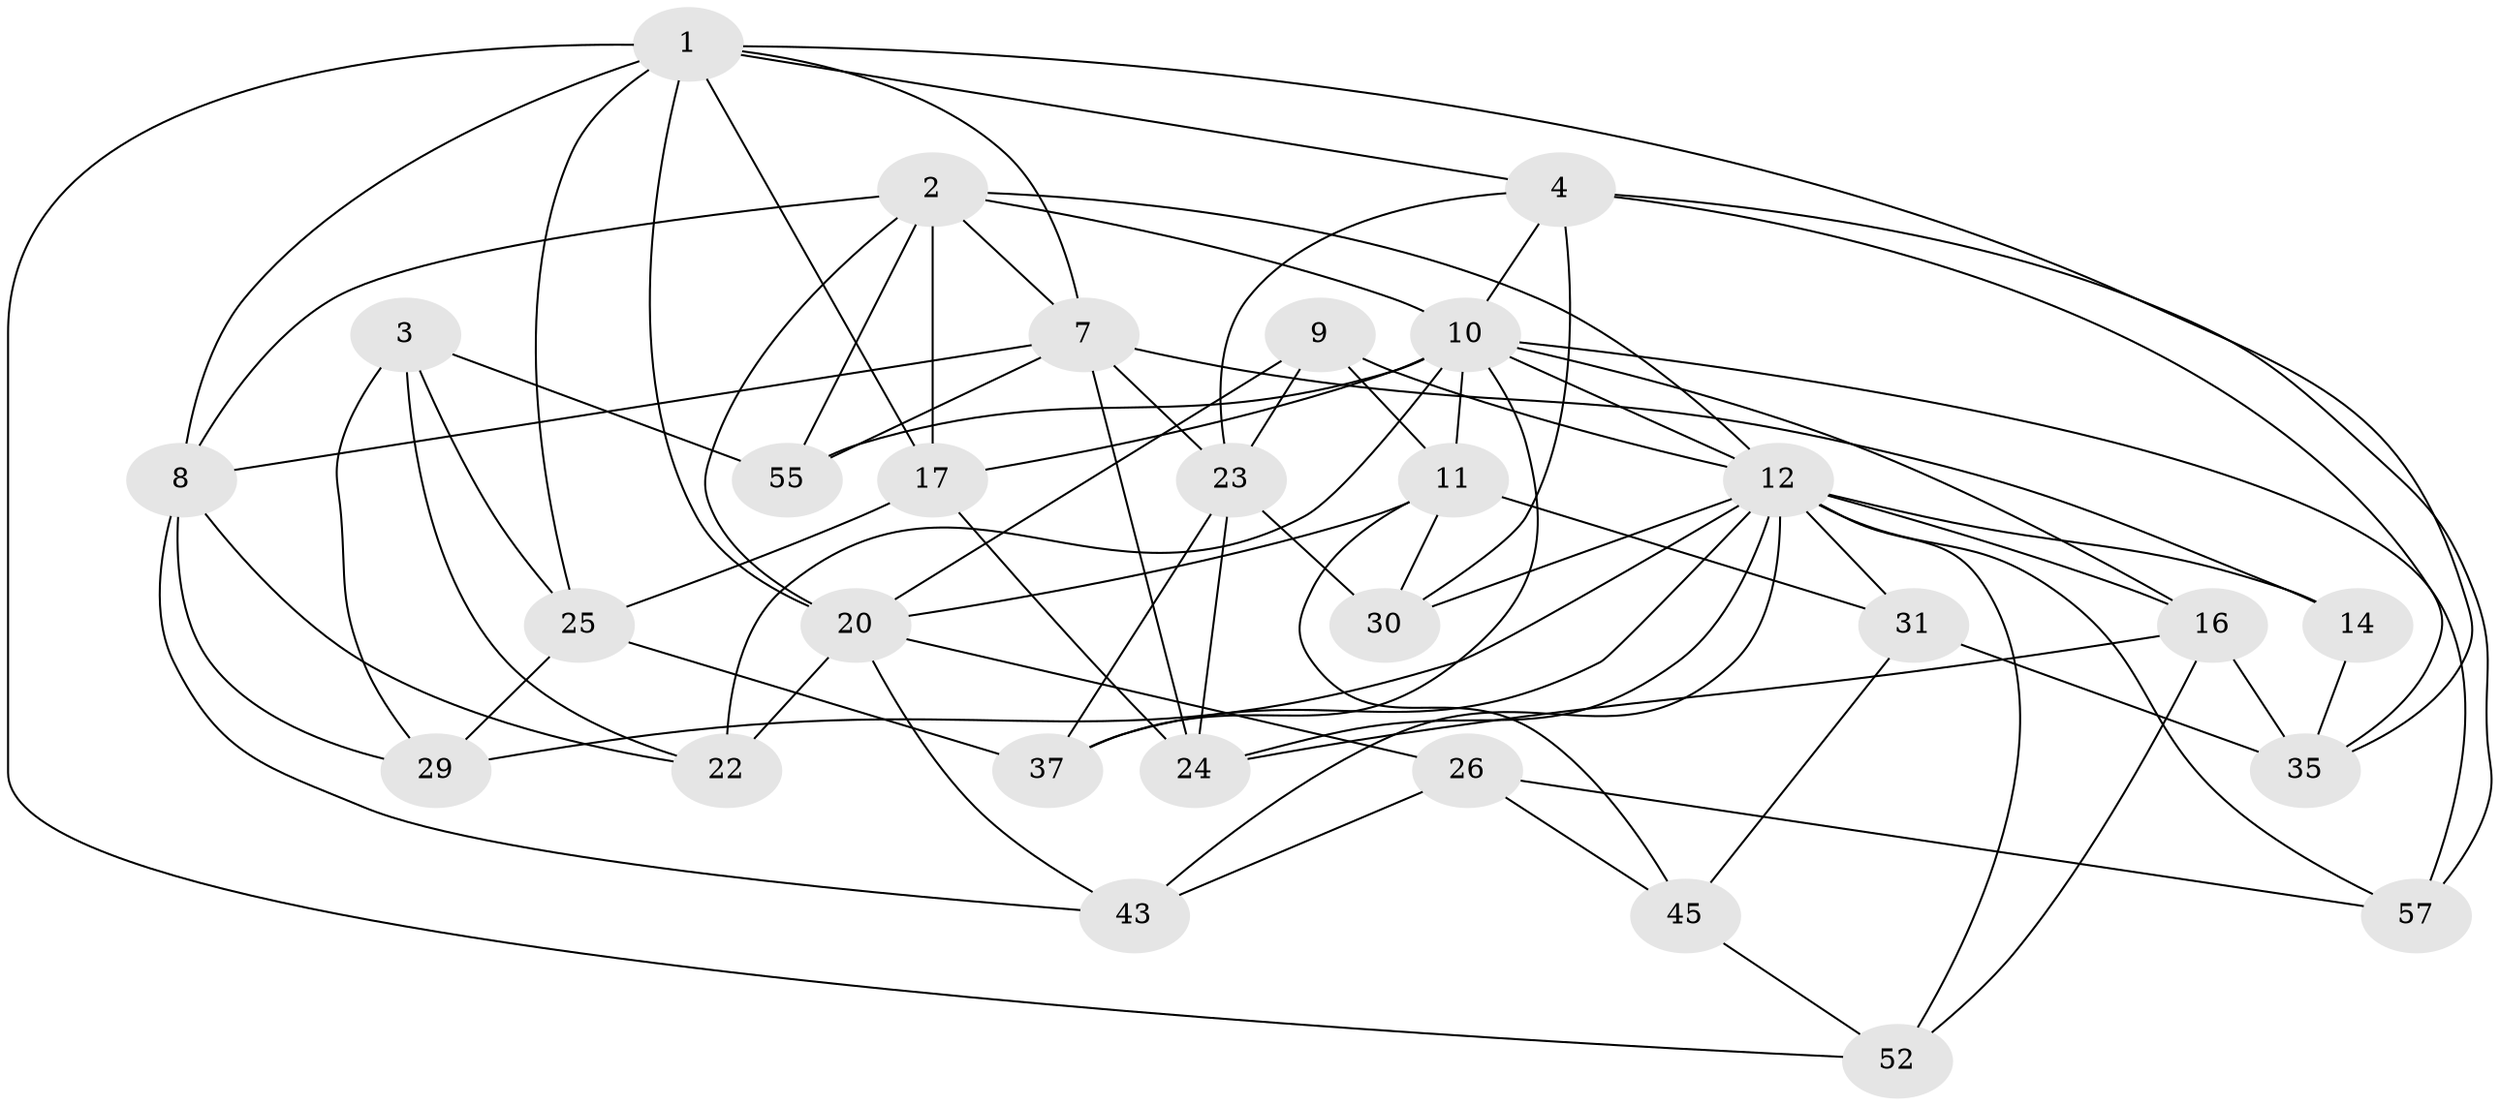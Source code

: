 // original degree distribution, {4: 1.0}
// Generated by graph-tools (version 1.1) at 2025/16/03/09/25 04:16:25]
// undirected, 29 vertices, 78 edges
graph export_dot {
graph [start="1"]
  node [color=gray90,style=filled];
  1 [super="+5+6"];
  2 [super="+15+32"];
  3;
  4 [super="+21"];
  7 [super="+40"];
  8 [super="+50"];
  9;
  10 [super="+13+36+46"];
  11 [super="+51"];
  12 [super="+27+28"];
  14;
  16 [super="+18"];
  17 [super="+33+19"];
  20 [super="+34+56"];
  22;
  23 [super="+54"];
  24 [super="+44"];
  25 [super="+38"];
  26;
  29;
  30;
  31;
  35 [super="+49"];
  37;
  43;
  45;
  52;
  55;
  57;
  1 -- 17 [weight=2];
  1 -- 52;
  1 -- 20 [weight=2];
  1 -- 35;
  1 -- 8;
  1 -- 25;
  1 -- 7;
  1 -- 4;
  2 -- 8;
  2 -- 12;
  2 -- 17 [weight=2];
  2 -- 20;
  2 -- 10;
  2 -- 55;
  2 -- 7;
  3 -- 29;
  3 -- 22;
  3 -- 55;
  3 -- 25;
  4 -- 57;
  4 -- 35;
  4 -- 23;
  4 -- 10;
  4 -- 30;
  7 -- 24 [weight=2];
  7 -- 14;
  7 -- 23;
  7 -- 55;
  7 -- 8;
  8 -- 43;
  8 -- 29;
  8 -- 22;
  9 -- 11;
  9 -- 23;
  9 -- 12;
  9 -- 20;
  10 -- 57;
  10 -- 55;
  10 -- 37;
  10 -- 22;
  10 -- 16;
  10 -- 11;
  10 -- 17;
  10 -- 12;
  11 -- 30;
  11 -- 20;
  11 -- 45;
  11 -- 31;
  12 -- 30;
  12 -- 57;
  12 -- 24;
  12 -- 29;
  12 -- 14 [weight=2];
  12 -- 16;
  12 -- 52;
  12 -- 37;
  12 -- 43;
  12 -- 31;
  14 -- 35;
  16 -- 52;
  16 -- 35 [weight=2];
  16 -- 24;
  17 -- 24;
  17 -- 25 [weight=2];
  20 -- 43;
  20 -- 26;
  20 -- 22;
  23 -- 37;
  23 -- 24;
  23 -- 30;
  25 -- 37;
  25 -- 29;
  26 -- 57;
  26 -- 43;
  26 -- 45;
  31 -- 45;
  31 -- 35;
  45 -- 52;
}
